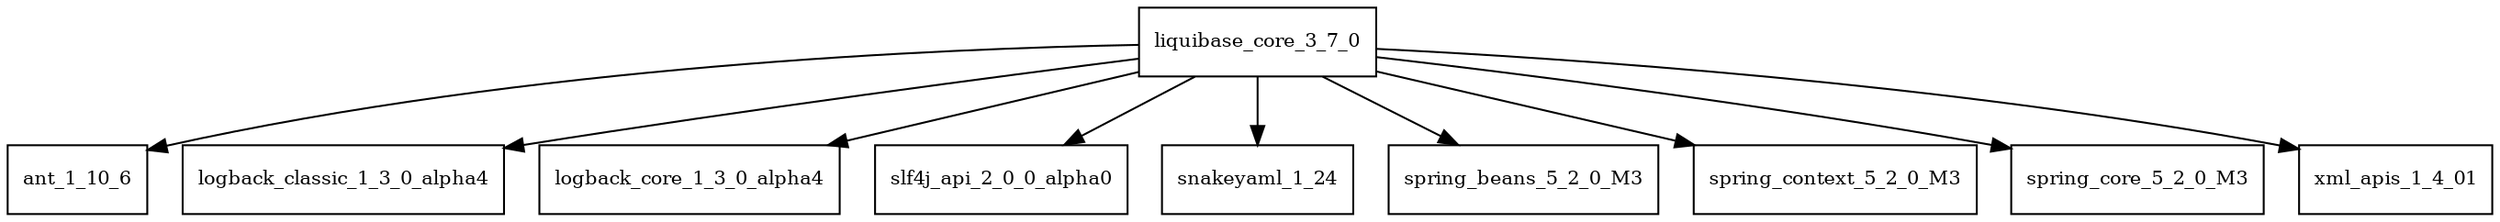digraph liquibase_core_3_7_0_dependencies {
  node [shape = box, fontsize=10.0];
  liquibase_core_3_7_0 -> ant_1_10_6;
  liquibase_core_3_7_0 -> logback_classic_1_3_0_alpha4;
  liquibase_core_3_7_0 -> logback_core_1_3_0_alpha4;
  liquibase_core_3_7_0 -> slf4j_api_2_0_0_alpha0;
  liquibase_core_3_7_0 -> snakeyaml_1_24;
  liquibase_core_3_7_0 -> spring_beans_5_2_0_M3;
  liquibase_core_3_7_0 -> spring_context_5_2_0_M3;
  liquibase_core_3_7_0 -> spring_core_5_2_0_M3;
  liquibase_core_3_7_0 -> xml_apis_1_4_01;
}
